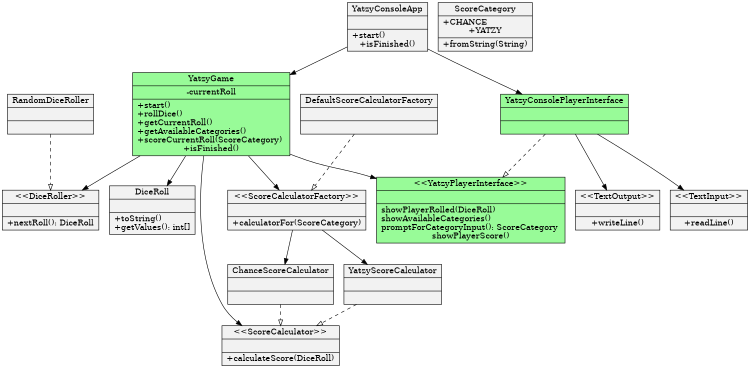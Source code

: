 digraph extract_game_end {
size="5,5"
node[shape=record,style=filled,fillcolor=gray95]

1[label = "{YatzyConsoleApp||+start()\l+isFinished()}"]
2[label = "{\<\<TextInput\>\>||+readLine()}"]
3[label = "{\<\<TextOutput\>\>||+writeLine()}"]
4[label = "{\<\<DiceRoller\>\>||+nextRoll(): DiceRoll}"]
5[label = "{DiceRoll||+toString()\l+getValues(): int[]}"]
7[label = "{RandomDiceRoller||}"]
8[label = "{ScoreCategory|+CHANCE\l+YATZY|+fromString(String)}"]
9[label = "{\<\<ScoreCalculatorFactory\>\>||+calculatorFor(ScoreCategory)}"]
10[label = "{YatzyScoreCalculator||}"]
11[label = "{ChanceScoreCalculator||}"]
12[label = "{DefaultScoreCalculatorFactory||}"]
13[label = "{\<\<ScoreCalculator\>\>||+calculateScore(DiceRoll)}"]
14[label = "{YatzyGame|
    -currentRoll|
    +start()
    \l+rollDice()
    \l+getCurrentRoll()
    \l+getAvailableCategories()
    \l+scoreCurrentRoll(ScoreCategory)
    \l+isFinished()}", fillcolor=palegreen]
15[label = "{\<\<YatzyPlayerInterface\>\>||
    showPlayerRolled(DiceRoll)
    \lshowAvailableCategories()
    \lpromptForCategoryInput(): ScoreCategory
    \lshowPlayerScore()}", fillcolor=palegreen]
16[label = "{YatzyConsolePlayerInterface||}", fillcolor=palegreen]

1->14
1->16
7->4 [style=dashed,arrowhead=onormal]
9->10
9->11
12->9 [style=dashed,arrowhead=onormal]
10->13 [style=dashed,arrowhead=onormal]
11->13 [style=dashed,arrowhead=onormal]
14->4
14->5
14->9
14->13
14->15
16->2
16->3
16->15 [style=dashed,arrowhead=onormal]
}
